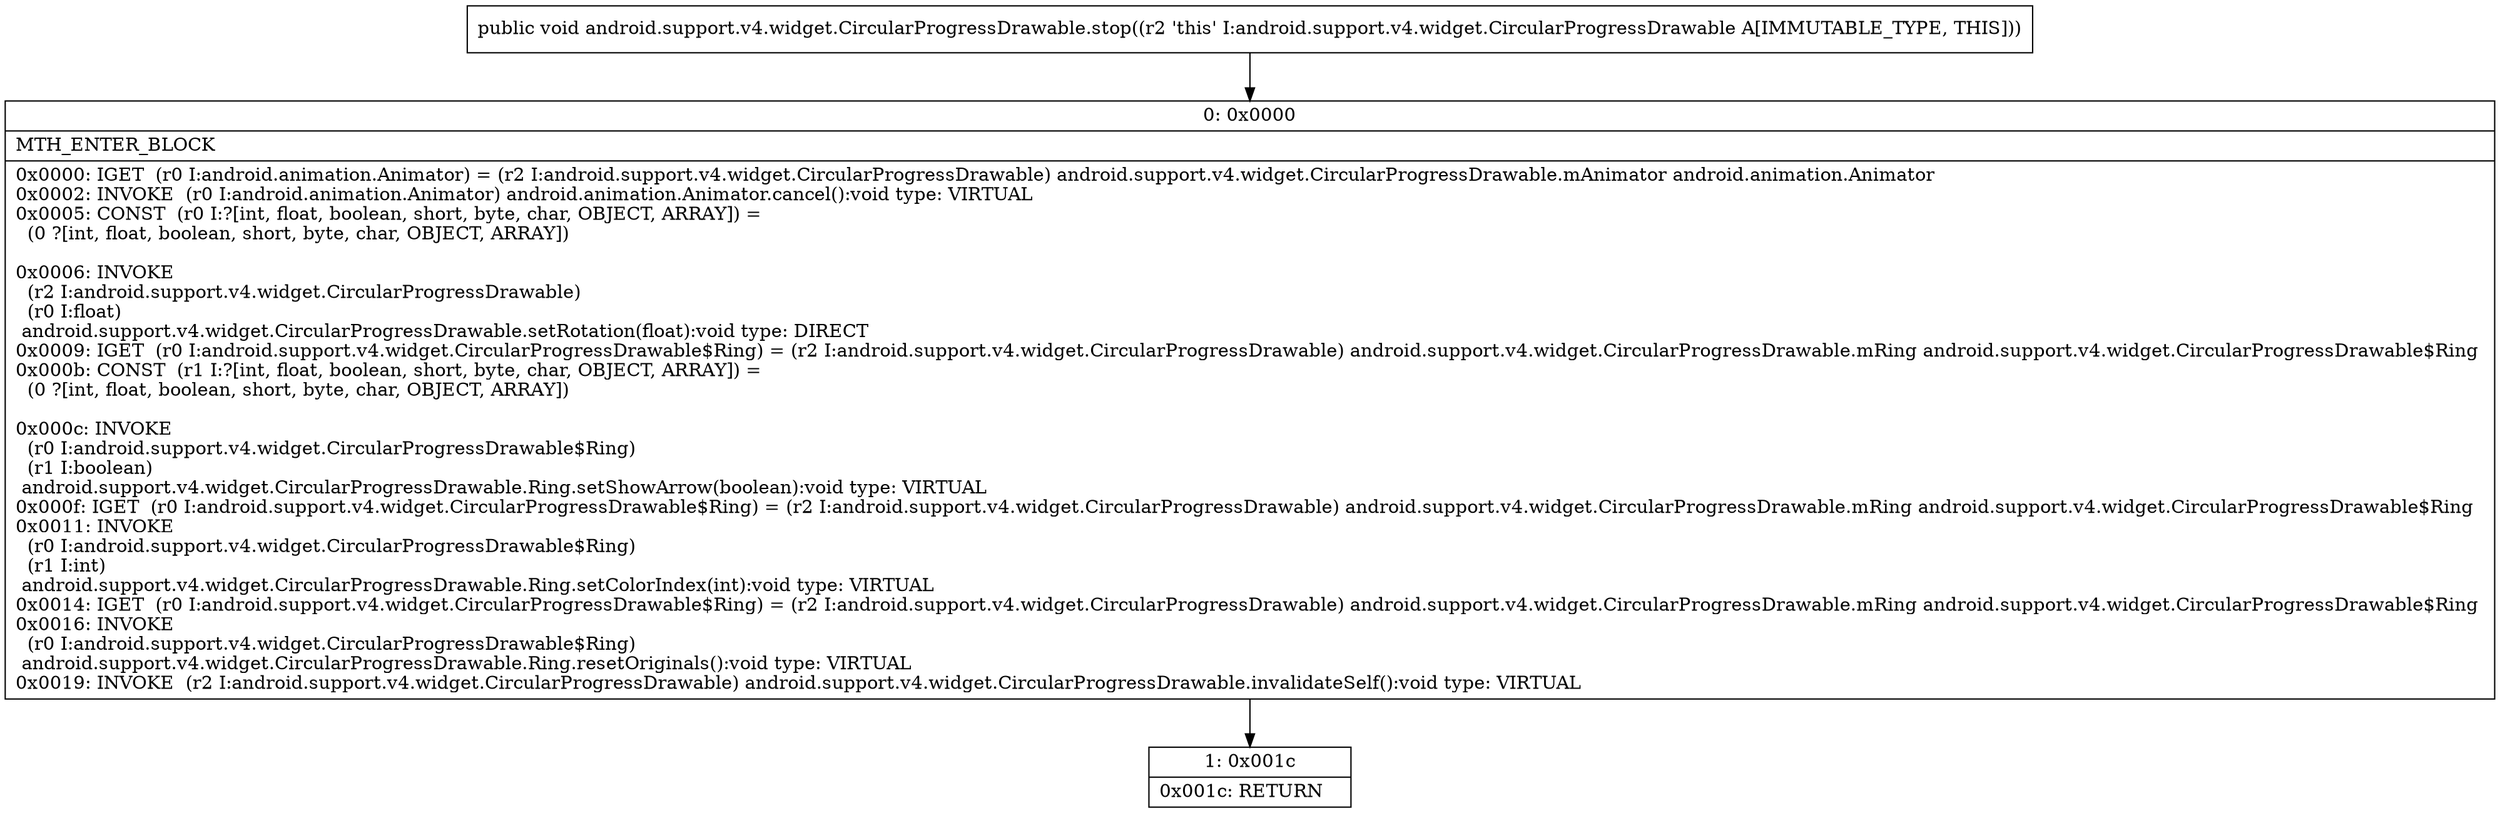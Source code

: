 digraph "CFG forandroid.support.v4.widget.CircularProgressDrawable.stop()V" {
Node_0 [shape=record,label="{0\:\ 0x0000|MTH_ENTER_BLOCK\l|0x0000: IGET  (r0 I:android.animation.Animator) = (r2 I:android.support.v4.widget.CircularProgressDrawable) android.support.v4.widget.CircularProgressDrawable.mAnimator android.animation.Animator \l0x0002: INVOKE  (r0 I:android.animation.Animator) android.animation.Animator.cancel():void type: VIRTUAL \l0x0005: CONST  (r0 I:?[int, float, boolean, short, byte, char, OBJECT, ARRAY]) = \l  (0 ?[int, float, boolean, short, byte, char, OBJECT, ARRAY])\l \l0x0006: INVOKE  \l  (r2 I:android.support.v4.widget.CircularProgressDrawable)\l  (r0 I:float)\l android.support.v4.widget.CircularProgressDrawable.setRotation(float):void type: DIRECT \l0x0009: IGET  (r0 I:android.support.v4.widget.CircularProgressDrawable$Ring) = (r2 I:android.support.v4.widget.CircularProgressDrawable) android.support.v4.widget.CircularProgressDrawable.mRing android.support.v4.widget.CircularProgressDrawable$Ring \l0x000b: CONST  (r1 I:?[int, float, boolean, short, byte, char, OBJECT, ARRAY]) = \l  (0 ?[int, float, boolean, short, byte, char, OBJECT, ARRAY])\l \l0x000c: INVOKE  \l  (r0 I:android.support.v4.widget.CircularProgressDrawable$Ring)\l  (r1 I:boolean)\l android.support.v4.widget.CircularProgressDrawable.Ring.setShowArrow(boolean):void type: VIRTUAL \l0x000f: IGET  (r0 I:android.support.v4.widget.CircularProgressDrawable$Ring) = (r2 I:android.support.v4.widget.CircularProgressDrawable) android.support.v4.widget.CircularProgressDrawable.mRing android.support.v4.widget.CircularProgressDrawable$Ring \l0x0011: INVOKE  \l  (r0 I:android.support.v4.widget.CircularProgressDrawable$Ring)\l  (r1 I:int)\l android.support.v4.widget.CircularProgressDrawable.Ring.setColorIndex(int):void type: VIRTUAL \l0x0014: IGET  (r0 I:android.support.v4.widget.CircularProgressDrawable$Ring) = (r2 I:android.support.v4.widget.CircularProgressDrawable) android.support.v4.widget.CircularProgressDrawable.mRing android.support.v4.widget.CircularProgressDrawable$Ring \l0x0016: INVOKE  \l  (r0 I:android.support.v4.widget.CircularProgressDrawable$Ring)\l android.support.v4.widget.CircularProgressDrawable.Ring.resetOriginals():void type: VIRTUAL \l0x0019: INVOKE  (r2 I:android.support.v4.widget.CircularProgressDrawable) android.support.v4.widget.CircularProgressDrawable.invalidateSelf():void type: VIRTUAL \l}"];
Node_1 [shape=record,label="{1\:\ 0x001c|0x001c: RETURN   \l}"];
MethodNode[shape=record,label="{public void android.support.v4.widget.CircularProgressDrawable.stop((r2 'this' I:android.support.v4.widget.CircularProgressDrawable A[IMMUTABLE_TYPE, THIS])) }"];
MethodNode -> Node_0;
Node_0 -> Node_1;
}

